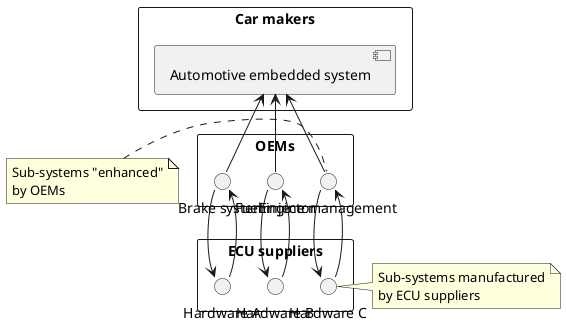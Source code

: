 @startuml

rectangle "Car makers" {
    component "Automotive embedded system" as CAR_SYSTEM
}

rectangle "OEMs" {
    () "Brake system" as ECU_BS
    () "Fuel injector" as ECU_FI
    () "Engine management" as ECU_EM
}

note left of ECU_EM {
    Sub-systems "enhanced"
    by OEMs
}

rectangle "ECU suppliers" {
    () "Hardware A" as OEM_A
    () "Hardware B" as OEM_B
    () "Hardware C" as OEM_C
}

note left of OEM_C {
    Sub-systems manufactured
    by ECU suppliers
}

ECU_BS -up-> CAR_SYSTEM
ECU_FI -up-> CAR_SYSTEM
ECU_EM -up-> CAR_SYSTEM

ECU_BS -up-> OEM_A
ECU_FI -up-> OEM_B
ECU_EM -up-> OEM_C

OEM_A -up-> ECU_BS
OEM_B -up-> ECU_FI
OEM_C -up-> ECU_EM

@enduml
